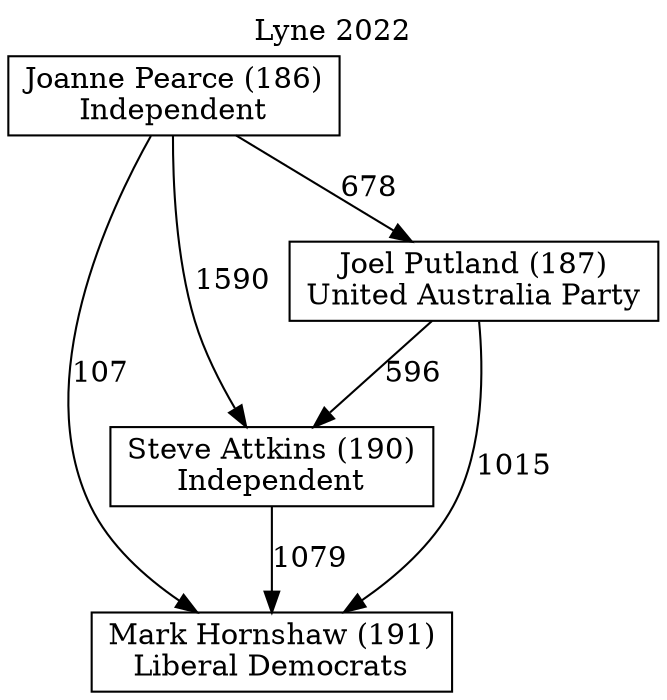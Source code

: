 // House preference flow
digraph "Mark Hornshaw (191)_Lyne_2022" {
	graph [label="Lyne 2022" labelloc=t mclimit=2]
	node [shape=box]
	"Mark Hornshaw (191)" [label="Mark Hornshaw (191)
Liberal Democrats"]
	"Steve Attkins (190)" [label="Steve Attkins (190)
Independent"]
	"Joel Putland (187)" [label="Joel Putland (187)
United Australia Party"]
	"Joanne Pearce (186)" [label="Joanne Pearce (186)
Independent"]
	"Steve Attkins (190)" -> "Mark Hornshaw (191)" [label=1079]
	"Joel Putland (187)" -> "Steve Attkins (190)" [label=596]
	"Joanne Pearce (186)" -> "Joel Putland (187)" [label=678]
	"Joel Putland (187)" -> "Mark Hornshaw (191)" [label=1015]
	"Joanne Pearce (186)" -> "Mark Hornshaw (191)" [label=107]
	"Joanne Pearce (186)" -> "Steve Attkins (190)" [label=1590]
}
